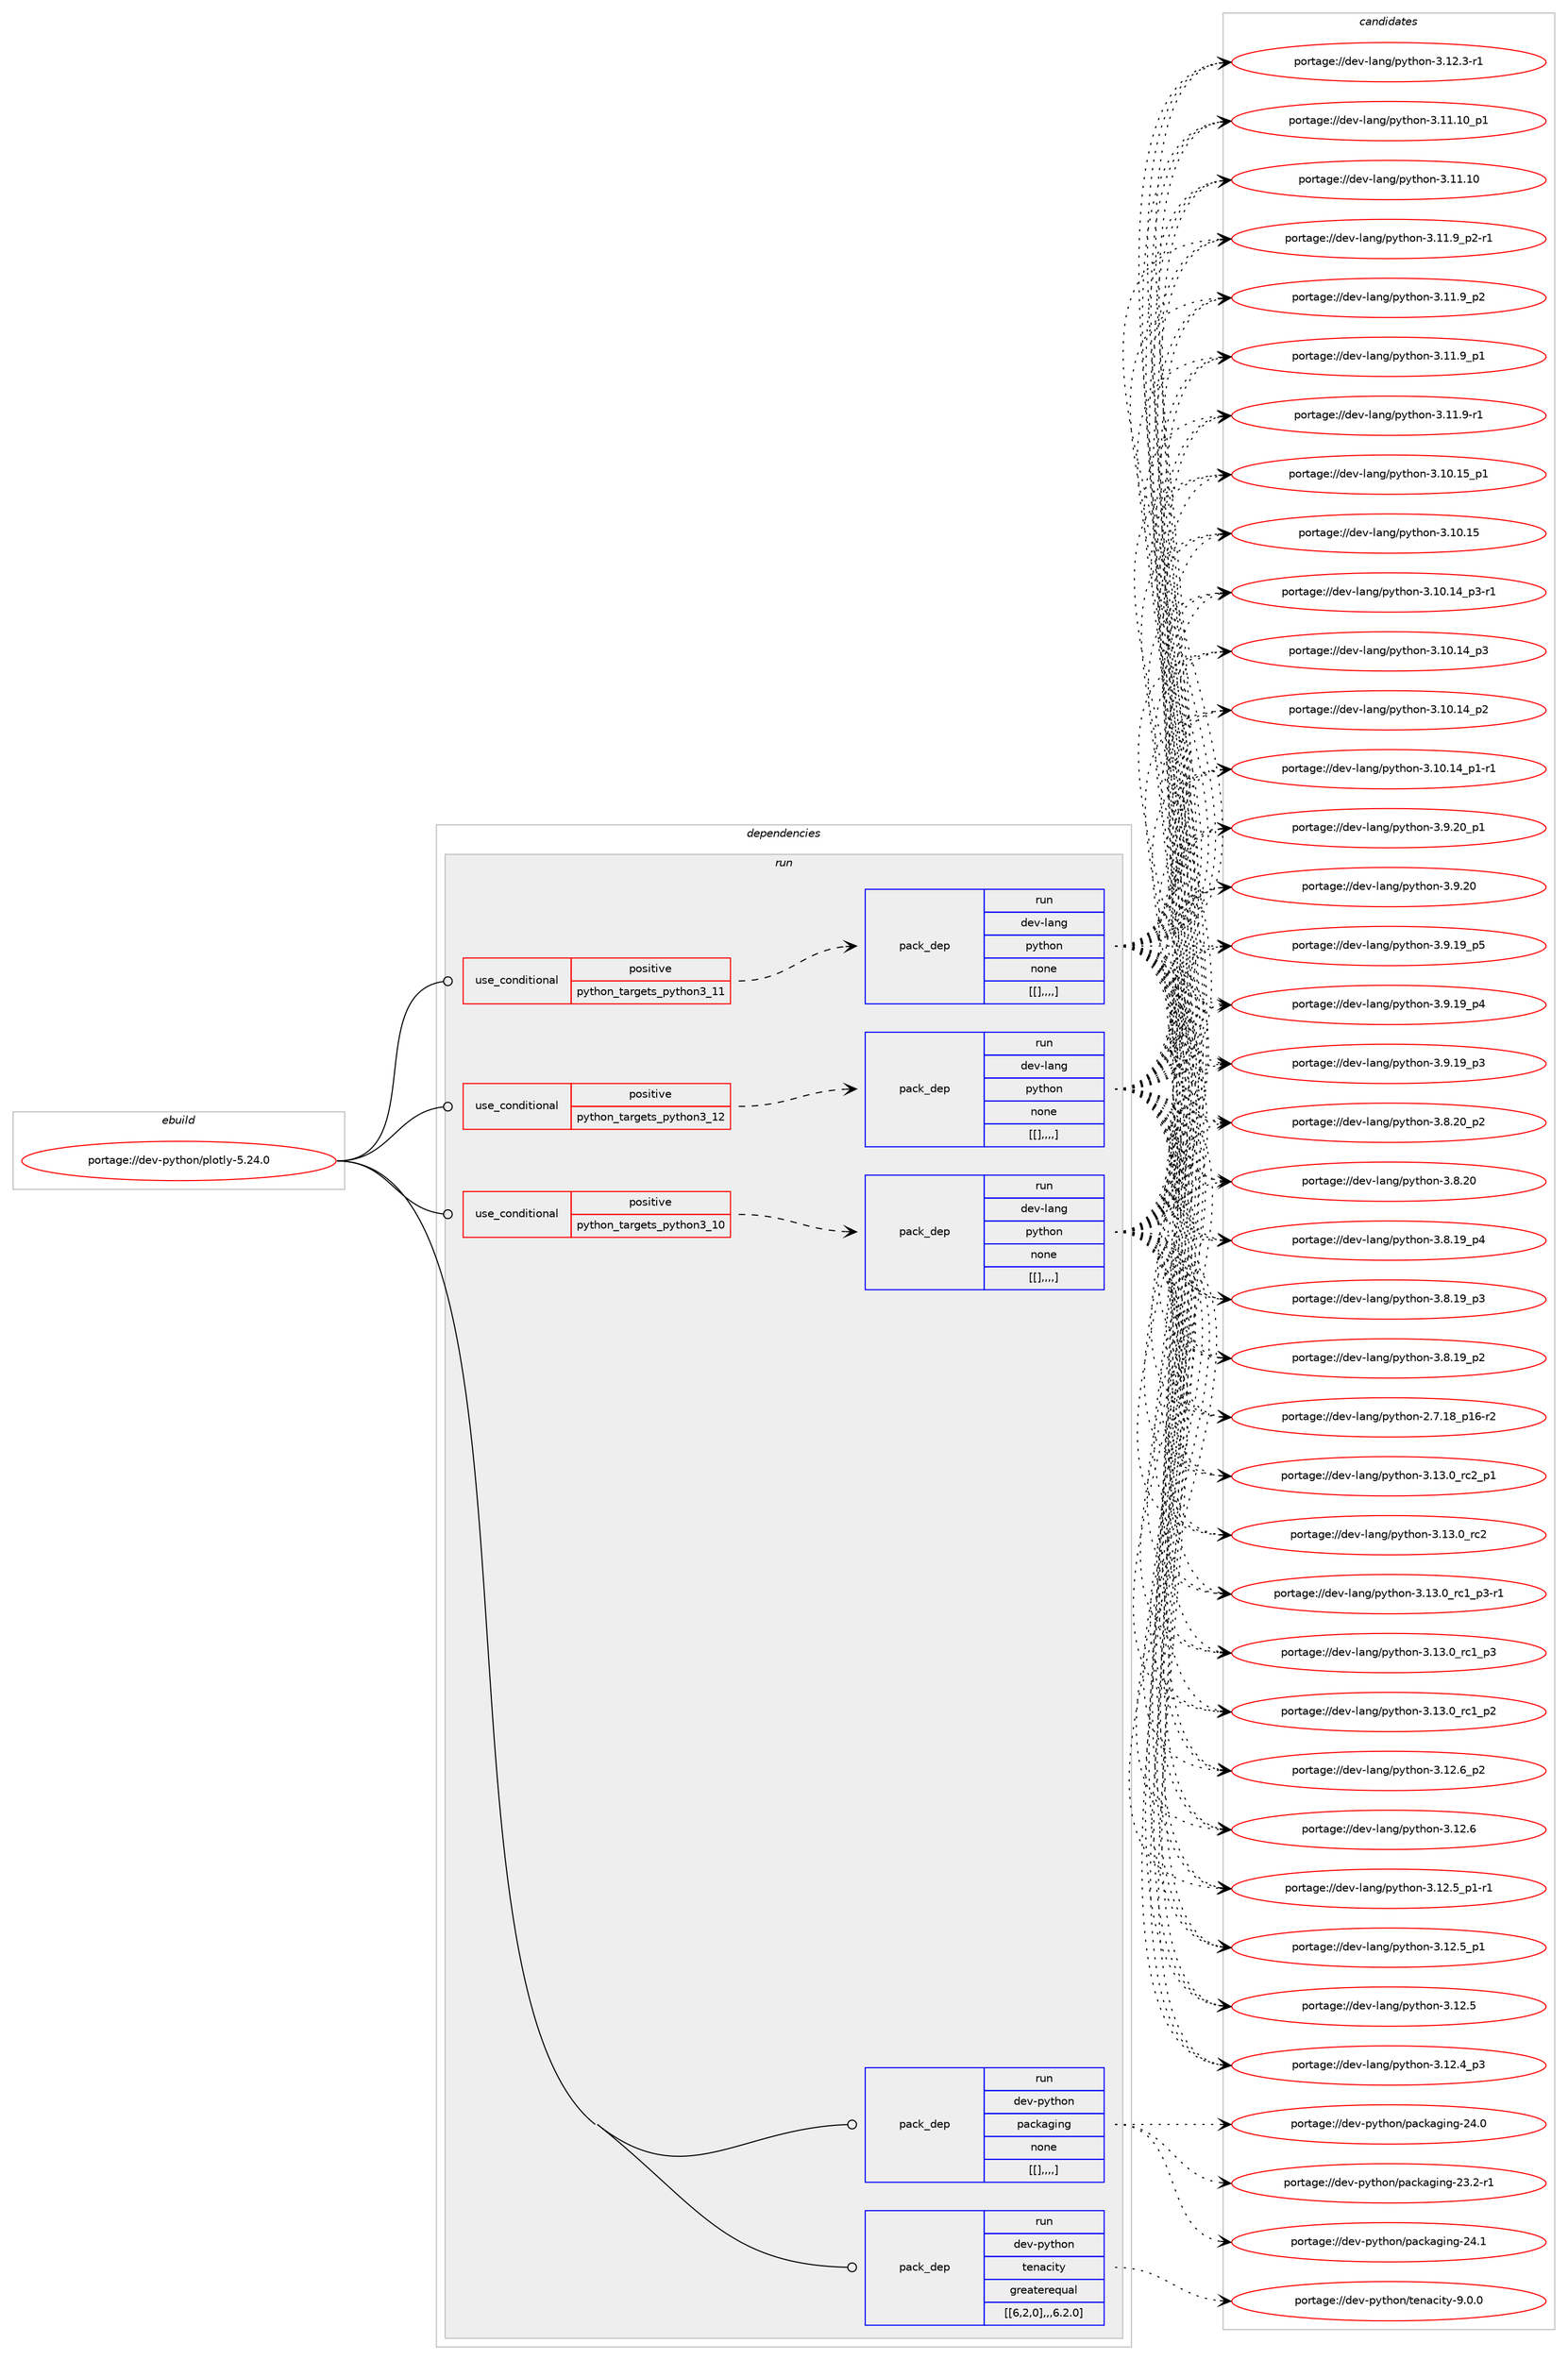 digraph prolog {

# *************
# Graph options
# *************

newrank=true;
concentrate=true;
compound=true;
graph [rankdir=LR,fontname=Helvetica,fontsize=10,ranksep=1.5];#, ranksep=2.5, nodesep=0.2];
edge  [arrowhead=vee];
node  [fontname=Helvetica,fontsize=10];

# **********
# The ebuild
# **********

subgraph cluster_leftcol {
color=gray;
label=<<i>ebuild</i>>;
id [label="portage://dev-python/plotly-5.24.0", color=red, width=4, href="../dev-python/plotly-5.24.0.svg"];
}

# ****************
# The dependencies
# ****************

subgraph cluster_midcol {
color=gray;
label=<<i>dependencies</i>>;
subgraph cluster_compile {
fillcolor="#eeeeee";
style=filled;
label=<<i>compile</i>>;
}
subgraph cluster_compileandrun {
fillcolor="#eeeeee";
style=filled;
label=<<i>compile and run</i>>;
}
subgraph cluster_run {
fillcolor="#eeeeee";
style=filled;
label=<<i>run</i>>;
subgraph cond37502 {
dependency157073 [label=<<TABLE BORDER="0" CELLBORDER="1" CELLSPACING="0" CELLPADDING="4"><TR><TD ROWSPAN="3" CELLPADDING="10">use_conditional</TD></TR><TR><TD>positive</TD></TR><TR><TD>python_targets_python3_10</TD></TR></TABLE>>, shape=none, color=red];
subgraph pack118354 {
dependency157074 [label=<<TABLE BORDER="0" CELLBORDER="1" CELLSPACING="0" CELLPADDING="4" WIDTH="220"><TR><TD ROWSPAN="6" CELLPADDING="30">pack_dep</TD></TR><TR><TD WIDTH="110">run</TD></TR><TR><TD>dev-lang</TD></TR><TR><TD>python</TD></TR><TR><TD>none</TD></TR><TR><TD>[[],,,,]</TD></TR></TABLE>>, shape=none, color=blue];
}
dependency157073:e -> dependency157074:w [weight=20,style="dashed",arrowhead="vee"];
}
id:e -> dependency157073:w [weight=20,style="solid",arrowhead="odot"];
subgraph cond37503 {
dependency157075 [label=<<TABLE BORDER="0" CELLBORDER="1" CELLSPACING="0" CELLPADDING="4"><TR><TD ROWSPAN="3" CELLPADDING="10">use_conditional</TD></TR><TR><TD>positive</TD></TR><TR><TD>python_targets_python3_11</TD></TR></TABLE>>, shape=none, color=red];
subgraph pack118355 {
dependency157076 [label=<<TABLE BORDER="0" CELLBORDER="1" CELLSPACING="0" CELLPADDING="4" WIDTH="220"><TR><TD ROWSPAN="6" CELLPADDING="30">pack_dep</TD></TR><TR><TD WIDTH="110">run</TD></TR><TR><TD>dev-lang</TD></TR><TR><TD>python</TD></TR><TR><TD>none</TD></TR><TR><TD>[[],,,,]</TD></TR></TABLE>>, shape=none, color=blue];
}
dependency157075:e -> dependency157076:w [weight=20,style="dashed",arrowhead="vee"];
}
id:e -> dependency157075:w [weight=20,style="solid",arrowhead="odot"];
subgraph cond37504 {
dependency157077 [label=<<TABLE BORDER="0" CELLBORDER="1" CELLSPACING="0" CELLPADDING="4"><TR><TD ROWSPAN="3" CELLPADDING="10">use_conditional</TD></TR><TR><TD>positive</TD></TR><TR><TD>python_targets_python3_12</TD></TR></TABLE>>, shape=none, color=red];
subgraph pack118356 {
dependency157078 [label=<<TABLE BORDER="0" CELLBORDER="1" CELLSPACING="0" CELLPADDING="4" WIDTH="220"><TR><TD ROWSPAN="6" CELLPADDING="30">pack_dep</TD></TR><TR><TD WIDTH="110">run</TD></TR><TR><TD>dev-lang</TD></TR><TR><TD>python</TD></TR><TR><TD>none</TD></TR><TR><TD>[[],,,,]</TD></TR></TABLE>>, shape=none, color=blue];
}
dependency157077:e -> dependency157078:w [weight=20,style="dashed",arrowhead="vee"];
}
id:e -> dependency157077:w [weight=20,style="solid",arrowhead="odot"];
subgraph pack118357 {
dependency157079 [label=<<TABLE BORDER="0" CELLBORDER="1" CELLSPACING="0" CELLPADDING="4" WIDTH="220"><TR><TD ROWSPAN="6" CELLPADDING="30">pack_dep</TD></TR><TR><TD WIDTH="110">run</TD></TR><TR><TD>dev-python</TD></TR><TR><TD>packaging</TD></TR><TR><TD>none</TD></TR><TR><TD>[[],,,,]</TD></TR></TABLE>>, shape=none, color=blue];
}
id:e -> dependency157079:w [weight=20,style="solid",arrowhead="odot"];
subgraph pack118358 {
dependency157080 [label=<<TABLE BORDER="0" CELLBORDER="1" CELLSPACING="0" CELLPADDING="4" WIDTH="220"><TR><TD ROWSPAN="6" CELLPADDING="30">pack_dep</TD></TR><TR><TD WIDTH="110">run</TD></TR><TR><TD>dev-python</TD></TR><TR><TD>tenacity</TD></TR><TR><TD>greaterequal</TD></TR><TR><TD>[[6,2,0],,,6.2.0]</TD></TR></TABLE>>, shape=none, color=blue];
}
id:e -> dependency157080:w [weight=20,style="solid",arrowhead="odot"];
}
}

# **************
# The candidates
# **************

subgraph cluster_choices {
rank=same;
color=gray;
label=<<i>candidates</i>>;

subgraph choice118354 {
color=black;
nodesep=1;
choice100101118451089711010347112121116104111110455146495146489511499509511249 [label="portage://dev-lang/python-3.13.0_rc2_p1", color=red, width=4,href="../dev-lang/python-3.13.0_rc2_p1.svg"];
choice10010111845108971101034711212111610411111045514649514648951149950 [label="portage://dev-lang/python-3.13.0_rc2", color=red, width=4,href="../dev-lang/python-3.13.0_rc2.svg"];
choice1001011184510897110103471121211161041111104551464951464895114994995112514511449 [label="portage://dev-lang/python-3.13.0_rc1_p3-r1", color=red, width=4,href="../dev-lang/python-3.13.0_rc1_p3-r1.svg"];
choice100101118451089711010347112121116104111110455146495146489511499499511251 [label="portage://dev-lang/python-3.13.0_rc1_p3", color=red, width=4,href="../dev-lang/python-3.13.0_rc1_p3.svg"];
choice100101118451089711010347112121116104111110455146495146489511499499511250 [label="portage://dev-lang/python-3.13.0_rc1_p2", color=red, width=4,href="../dev-lang/python-3.13.0_rc1_p2.svg"];
choice100101118451089711010347112121116104111110455146495046549511250 [label="portage://dev-lang/python-3.12.6_p2", color=red, width=4,href="../dev-lang/python-3.12.6_p2.svg"];
choice10010111845108971101034711212111610411111045514649504654 [label="portage://dev-lang/python-3.12.6", color=red, width=4,href="../dev-lang/python-3.12.6.svg"];
choice1001011184510897110103471121211161041111104551464950465395112494511449 [label="portage://dev-lang/python-3.12.5_p1-r1", color=red, width=4,href="../dev-lang/python-3.12.5_p1-r1.svg"];
choice100101118451089711010347112121116104111110455146495046539511249 [label="portage://dev-lang/python-3.12.5_p1", color=red, width=4,href="../dev-lang/python-3.12.5_p1.svg"];
choice10010111845108971101034711212111610411111045514649504653 [label="portage://dev-lang/python-3.12.5", color=red, width=4,href="../dev-lang/python-3.12.5.svg"];
choice100101118451089711010347112121116104111110455146495046529511251 [label="portage://dev-lang/python-3.12.4_p3", color=red, width=4,href="../dev-lang/python-3.12.4_p3.svg"];
choice100101118451089711010347112121116104111110455146495046514511449 [label="portage://dev-lang/python-3.12.3-r1", color=red, width=4,href="../dev-lang/python-3.12.3-r1.svg"];
choice10010111845108971101034711212111610411111045514649494649489511249 [label="portage://dev-lang/python-3.11.10_p1", color=red, width=4,href="../dev-lang/python-3.11.10_p1.svg"];
choice1001011184510897110103471121211161041111104551464949464948 [label="portage://dev-lang/python-3.11.10", color=red, width=4,href="../dev-lang/python-3.11.10.svg"];
choice1001011184510897110103471121211161041111104551464949465795112504511449 [label="portage://dev-lang/python-3.11.9_p2-r1", color=red, width=4,href="../dev-lang/python-3.11.9_p2-r1.svg"];
choice100101118451089711010347112121116104111110455146494946579511250 [label="portage://dev-lang/python-3.11.9_p2", color=red, width=4,href="../dev-lang/python-3.11.9_p2.svg"];
choice100101118451089711010347112121116104111110455146494946579511249 [label="portage://dev-lang/python-3.11.9_p1", color=red, width=4,href="../dev-lang/python-3.11.9_p1.svg"];
choice100101118451089711010347112121116104111110455146494946574511449 [label="portage://dev-lang/python-3.11.9-r1", color=red, width=4,href="../dev-lang/python-3.11.9-r1.svg"];
choice10010111845108971101034711212111610411111045514649484649539511249 [label="portage://dev-lang/python-3.10.15_p1", color=red, width=4,href="../dev-lang/python-3.10.15_p1.svg"];
choice1001011184510897110103471121211161041111104551464948464953 [label="portage://dev-lang/python-3.10.15", color=red, width=4,href="../dev-lang/python-3.10.15.svg"];
choice100101118451089711010347112121116104111110455146494846495295112514511449 [label="portage://dev-lang/python-3.10.14_p3-r1", color=red, width=4,href="../dev-lang/python-3.10.14_p3-r1.svg"];
choice10010111845108971101034711212111610411111045514649484649529511251 [label="portage://dev-lang/python-3.10.14_p3", color=red, width=4,href="../dev-lang/python-3.10.14_p3.svg"];
choice10010111845108971101034711212111610411111045514649484649529511250 [label="portage://dev-lang/python-3.10.14_p2", color=red, width=4,href="../dev-lang/python-3.10.14_p2.svg"];
choice100101118451089711010347112121116104111110455146494846495295112494511449 [label="portage://dev-lang/python-3.10.14_p1-r1", color=red, width=4,href="../dev-lang/python-3.10.14_p1-r1.svg"];
choice100101118451089711010347112121116104111110455146574650489511249 [label="portage://dev-lang/python-3.9.20_p1", color=red, width=4,href="../dev-lang/python-3.9.20_p1.svg"];
choice10010111845108971101034711212111610411111045514657465048 [label="portage://dev-lang/python-3.9.20", color=red, width=4,href="../dev-lang/python-3.9.20.svg"];
choice100101118451089711010347112121116104111110455146574649579511253 [label="portage://dev-lang/python-3.9.19_p5", color=red, width=4,href="../dev-lang/python-3.9.19_p5.svg"];
choice100101118451089711010347112121116104111110455146574649579511252 [label="portage://dev-lang/python-3.9.19_p4", color=red, width=4,href="../dev-lang/python-3.9.19_p4.svg"];
choice100101118451089711010347112121116104111110455146574649579511251 [label="portage://dev-lang/python-3.9.19_p3", color=red, width=4,href="../dev-lang/python-3.9.19_p3.svg"];
choice100101118451089711010347112121116104111110455146564650489511250 [label="portage://dev-lang/python-3.8.20_p2", color=red, width=4,href="../dev-lang/python-3.8.20_p2.svg"];
choice10010111845108971101034711212111610411111045514656465048 [label="portage://dev-lang/python-3.8.20", color=red, width=4,href="../dev-lang/python-3.8.20.svg"];
choice100101118451089711010347112121116104111110455146564649579511252 [label="portage://dev-lang/python-3.8.19_p4", color=red, width=4,href="../dev-lang/python-3.8.19_p4.svg"];
choice100101118451089711010347112121116104111110455146564649579511251 [label="portage://dev-lang/python-3.8.19_p3", color=red, width=4,href="../dev-lang/python-3.8.19_p3.svg"];
choice100101118451089711010347112121116104111110455146564649579511250 [label="portage://dev-lang/python-3.8.19_p2", color=red, width=4,href="../dev-lang/python-3.8.19_p2.svg"];
choice100101118451089711010347112121116104111110455046554649569511249544511450 [label="portage://dev-lang/python-2.7.18_p16-r2", color=red, width=4,href="../dev-lang/python-2.7.18_p16-r2.svg"];
dependency157074:e -> choice100101118451089711010347112121116104111110455146495146489511499509511249:w [style=dotted,weight="100"];
dependency157074:e -> choice10010111845108971101034711212111610411111045514649514648951149950:w [style=dotted,weight="100"];
dependency157074:e -> choice1001011184510897110103471121211161041111104551464951464895114994995112514511449:w [style=dotted,weight="100"];
dependency157074:e -> choice100101118451089711010347112121116104111110455146495146489511499499511251:w [style=dotted,weight="100"];
dependency157074:e -> choice100101118451089711010347112121116104111110455146495146489511499499511250:w [style=dotted,weight="100"];
dependency157074:e -> choice100101118451089711010347112121116104111110455146495046549511250:w [style=dotted,weight="100"];
dependency157074:e -> choice10010111845108971101034711212111610411111045514649504654:w [style=dotted,weight="100"];
dependency157074:e -> choice1001011184510897110103471121211161041111104551464950465395112494511449:w [style=dotted,weight="100"];
dependency157074:e -> choice100101118451089711010347112121116104111110455146495046539511249:w [style=dotted,weight="100"];
dependency157074:e -> choice10010111845108971101034711212111610411111045514649504653:w [style=dotted,weight="100"];
dependency157074:e -> choice100101118451089711010347112121116104111110455146495046529511251:w [style=dotted,weight="100"];
dependency157074:e -> choice100101118451089711010347112121116104111110455146495046514511449:w [style=dotted,weight="100"];
dependency157074:e -> choice10010111845108971101034711212111610411111045514649494649489511249:w [style=dotted,weight="100"];
dependency157074:e -> choice1001011184510897110103471121211161041111104551464949464948:w [style=dotted,weight="100"];
dependency157074:e -> choice1001011184510897110103471121211161041111104551464949465795112504511449:w [style=dotted,weight="100"];
dependency157074:e -> choice100101118451089711010347112121116104111110455146494946579511250:w [style=dotted,weight="100"];
dependency157074:e -> choice100101118451089711010347112121116104111110455146494946579511249:w [style=dotted,weight="100"];
dependency157074:e -> choice100101118451089711010347112121116104111110455146494946574511449:w [style=dotted,weight="100"];
dependency157074:e -> choice10010111845108971101034711212111610411111045514649484649539511249:w [style=dotted,weight="100"];
dependency157074:e -> choice1001011184510897110103471121211161041111104551464948464953:w [style=dotted,weight="100"];
dependency157074:e -> choice100101118451089711010347112121116104111110455146494846495295112514511449:w [style=dotted,weight="100"];
dependency157074:e -> choice10010111845108971101034711212111610411111045514649484649529511251:w [style=dotted,weight="100"];
dependency157074:e -> choice10010111845108971101034711212111610411111045514649484649529511250:w [style=dotted,weight="100"];
dependency157074:e -> choice100101118451089711010347112121116104111110455146494846495295112494511449:w [style=dotted,weight="100"];
dependency157074:e -> choice100101118451089711010347112121116104111110455146574650489511249:w [style=dotted,weight="100"];
dependency157074:e -> choice10010111845108971101034711212111610411111045514657465048:w [style=dotted,weight="100"];
dependency157074:e -> choice100101118451089711010347112121116104111110455146574649579511253:w [style=dotted,weight="100"];
dependency157074:e -> choice100101118451089711010347112121116104111110455146574649579511252:w [style=dotted,weight="100"];
dependency157074:e -> choice100101118451089711010347112121116104111110455146574649579511251:w [style=dotted,weight="100"];
dependency157074:e -> choice100101118451089711010347112121116104111110455146564650489511250:w [style=dotted,weight="100"];
dependency157074:e -> choice10010111845108971101034711212111610411111045514656465048:w [style=dotted,weight="100"];
dependency157074:e -> choice100101118451089711010347112121116104111110455146564649579511252:w [style=dotted,weight="100"];
dependency157074:e -> choice100101118451089711010347112121116104111110455146564649579511251:w [style=dotted,weight="100"];
dependency157074:e -> choice100101118451089711010347112121116104111110455146564649579511250:w [style=dotted,weight="100"];
dependency157074:e -> choice100101118451089711010347112121116104111110455046554649569511249544511450:w [style=dotted,weight="100"];
}
subgraph choice118355 {
color=black;
nodesep=1;
choice100101118451089711010347112121116104111110455146495146489511499509511249 [label="portage://dev-lang/python-3.13.0_rc2_p1", color=red, width=4,href="../dev-lang/python-3.13.0_rc2_p1.svg"];
choice10010111845108971101034711212111610411111045514649514648951149950 [label="portage://dev-lang/python-3.13.0_rc2", color=red, width=4,href="../dev-lang/python-3.13.0_rc2.svg"];
choice1001011184510897110103471121211161041111104551464951464895114994995112514511449 [label="portage://dev-lang/python-3.13.0_rc1_p3-r1", color=red, width=4,href="../dev-lang/python-3.13.0_rc1_p3-r1.svg"];
choice100101118451089711010347112121116104111110455146495146489511499499511251 [label="portage://dev-lang/python-3.13.0_rc1_p3", color=red, width=4,href="../dev-lang/python-3.13.0_rc1_p3.svg"];
choice100101118451089711010347112121116104111110455146495146489511499499511250 [label="portage://dev-lang/python-3.13.0_rc1_p2", color=red, width=4,href="../dev-lang/python-3.13.0_rc1_p2.svg"];
choice100101118451089711010347112121116104111110455146495046549511250 [label="portage://dev-lang/python-3.12.6_p2", color=red, width=4,href="../dev-lang/python-3.12.6_p2.svg"];
choice10010111845108971101034711212111610411111045514649504654 [label="portage://dev-lang/python-3.12.6", color=red, width=4,href="../dev-lang/python-3.12.6.svg"];
choice1001011184510897110103471121211161041111104551464950465395112494511449 [label="portage://dev-lang/python-3.12.5_p1-r1", color=red, width=4,href="../dev-lang/python-3.12.5_p1-r1.svg"];
choice100101118451089711010347112121116104111110455146495046539511249 [label="portage://dev-lang/python-3.12.5_p1", color=red, width=4,href="../dev-lang/python-3.12.5_p1.svg"];
choice10010111845108971101034711212111610411111045514649504653 [label="portage://dev-lang/python-3.12.5", color=red, width=4,href="../dev-lang/python-3.12.5.svg"];
choice100101118451089711010347112121116104111110455146495046529511251 [label="portage://dev-lang/python-3.12.4_p3", color=red, width=4,href="../dev-lang/python-3.12.4_p3.svg"];
choice100101118451089711010347112121116104111110455146495046514511449 [label="portage://dev-lang/python-3.12.3-r1", color=red, width=4,href="../dev-lang/python-3.12.3-r1.svg"];
choice10010111845108971101034711212111610411111045514649494649489511249 [label="portage://dev-lang/python-3.11.10_p1", color=red, width=4,href="../dev-lang/python-3.11.10_p1.svg"];
choice1001011184510897110103471121211161041111104551464949464948 [label="portage://dev-lang/python-3.11.10", color=red, width=4,href="../dev-lang/python-3.11.10.svg"];
choice1001011184510897110103471121211161041111104551464949465795112504511449 [label="portage://dev-lang/python-3.11.9_p2-r1", color=red, width=4,href="../dev-lang/python-3.11.9_p2-r1.svg"];
choice100101118451089711010347112121116104111110455146494946579511250 [label="portage://dev-lang/python-3.11.9_p2", color=red, width=4,href="../dev-lang/python-3.11.9_p2.svg"];
choice100101118451089711010347112121116104111110455146494946579511249 [label="portage://dev-lang/python-3.11.9_p1", color=red, width=4,href="../dev-lang/python-3.11.9_p1.svg"];
choice100101118451089711010347112121116104111110455146494946574511449 [label="portage://dev-lang/python-3.11.9-r1", color=red, width=4,href="../dev-lang/python-3.11.9-r1.svg"];
choice10010111845108971101034711212111610411111045514649484649539511249 [label="portage://dev-lang/python-3.10.15_p1", color=red, width=4,href="../dev-lang/python-3.10.15_p1.svg"];
choice1001011184510897110103471121211161041111104551464948464953 [label="portage://dev-lang/python-3.10.15", color=red, width=4,href="../dev-lang/python-3.10.15.svg"];
choice100101118451089711010347112121116104111110455146494846495295112514511449 [label="portage://dev-lang/python-3.10.14_p3-r1", color=red, width=4,href="../dev-lang/python-3.10.14_p3-r1.svg"];
choice10010111845108971101034711212111610411111045514649484649529511251 [label="portage://dev-lang/python-3.10.14_p3", color=red, width=4,href="../dev-lang/python-3.10.14_p3.svg"];
choice10010111845108971101034711212111610411111045514649484649529511250 [label="portage://dev-lang/python-3.10.14_p2", color=red, width=4,href="../dev-lang/python-3.10.14_p2.svg"];
choice100101118451089711010347112121116104111110455146494846495295112494511449 [label="portage://dev-lang/python-3.10.14_p1-r1", color=red, width=4,href="../dev-lang/python-3.10.14_p1-r1.svg"];
choice100101118451089711010347112121116104111110455146574650489511249 [label="portage://dev-lang/python-3.9.20_p1", color=red, width=4,href="../dev-lang/python-3.9.20_p1.svg"];
choice10010111845108971101034711212111610411111045514657465048 [label="portage://dev-lang/python-3.9.20", color=red, width=4,href="../dev-lang/python-3.9.20.svg"];
choice100101118451089711010347112121116104111110455146574649579511253 [label="portage://dev-lang/python-3.9.19_p5", color=red, width=4,href="../dev-lang/python-3.9.19_p5.svg"];
choice100101118451089711010347112121116104111110455146574649579511252 [label="portage://dev-lang/python-3.9.19_p4", color=red, width=4,href="../dev-lang/python-3.9.19_p4.svg"];
choice100101118451089711010347112121116104111110455146574649579511251 [label="portage://dev-lang/python-3.9.19_p3", color=red, width=4,href="../dev-lang/python-3.9.19_p3.svg"];
choice100101118451089711010347112121116104111110455146564650489511250 [label="portage://dev-lang/python-3.8.20_p2", color=red, width=4,href="../dev-lang/python-3.8.20_p2.svg"];
choice10010111845108971101034711212111610411111045514656465048 [label="portage://dev-lang/python-3.8.20", color=red, width=4,href="../dev-lang/python-3.8.20.svg"];
choice100101118451089711010347112121116104111110455146564649579511252 [label="portage://dev-lang/python-3.8.19_p4", color=red, width=4,href="../dev-lang/python-3.8.19_p4.svg"];
choice100101118451089711010347112121116104111110455146564649579511251 [label="portage://dev-lang/python-3.8.19_p3", color=red, width=4,href="../dev-lang/python-3.8.19_p3.svg"];
choice100101118451089711010347112121116104111110455146564649579511250 [label="portage://dev-lang/python-3.8.19_p2", color=red, width=4,href="../dev-lang/python-3.8.19_p2.svg"];
choice100101118451089711010347112121116104111110455046554649569511249544511450 [label="portage://dev-lang/python-2.7.18_p16-r2", color=red, width=4,href="../dev-lang/python-2.7.18_p16-r2.svg"];
dependency157076:e -> choice100101118451089711010347112121116104111110455146495146489511499509511249:w [style=dotted,weight="100"];
dependency157076:e -> choice10010111845108971101034711212111610411111045514649514648951149950:w [style=dotted,weight="100"];
dependency157076:e -> choice1001011184510897110103471121211161041111104551464951464895114994995112514511449:w [style=dotted,weight="100"];
dependency157076:e -> choice100101118451089711010347112121116104111110455146495146489511499499511251:w [style=dotted,weight="100"];
dependency157076:e -> choice100101118451089711010347112121116104111110455146495146489511499499511250:w [style=dotted,weight="100"];
dependency157076:e -> choice100101118451089711010347112121116104111110455146495046549511250:w [style=dotted,weight="100"];
dependency157076:e -> choice10010111845108971101034711212111610411111045514649504654:w [style=dotted,weight="100"];
dependency157076:e -> choice1001011184510897110103471121211161041111104551464950465395112494511449:w [style=dotted,weight="100"];
dependency157076:e -> choice100101118451089711010347112121116104111110455146495046539511249:w [style=dotted,weight="100"];
dependency157076:e -> choice10010111845108971101034711212111610411111045514649504653:w [style=dotted,weight="100"];
dependency157076:e -> choice100101118451089711010347112121116104111110455146495046529511251:w [style=dotted,weight="100"];
dependency157076:e -> choice100101118451089711010347112121116104111110455146495046514511449:w [style=dotted,weight="100"];
dependency157076:e -> choice10010111845108971101034711212111610411111045514649494649489511249:w [style=dotted,weight="100"];
dependency157076:e -> choice1001011184510897110103471121211161041111104551464949464948:w [style=dotted,weight="100"];
dependency157076:e -> choice1001011184510897110103471121211161041111104551464949465795112504511449:w [style=dotted,weight="100"];
dependency157076:e -> choice100101118451089711010347112121116104111110455146494946579511250:w [style=dotted,weight="100"];
dependency157076:e -> choice100101118451089711010347112121116104111110455146494946579511249:w [style=dotted,weight="100"];
dependency157076:e -> choice100101118451089711010347112121116104111110455146494946574511449:w [style=dotted,weight="100"];
dependency157076:e -> choice10010111845108971101034711212111610411111045514649484649539511249:w [style=dotted,weight="100"];
dependency157076:e -> choice1001011184510897110103471121211161041111104551464948464953:w [style=dotted,weight="100"];
dependency157076:e -> choice100101118451089711010347112121116104111110455146494846495295112514511449:w [style=dotted,weight="100"];
dependency157076:e -> choice10010111845108971101034711212111610411111045514649484649529511251:w [style=dotted,weight="100"];
dependency157076:e -> choice10010111845108971101034711212111610411111045514649484649529511250:w [style=dotted,weight="100"];
dependency157076:e -> choice100101118451089711010347112121116104111110455146494846495295112494511449:w [style=dotted,weight="100"];
dependency157076:e -> choice100101118451089711010347112121116104111110455146574650489511249:w [style=dotted,weight="100"];
dependency157076:e -> choice10010111845108971101034711212111610411111045514657465048:w [style=dotted,weight="100"];
dependency157076:e -> choice100101118451089711010347112121116104111110455146574649579511253:w [style=dotted,weight="100"];
dependency157076:e -> choice100101118451089711010347112121116104111110455146574649579511252:w [style=dotted,weight="100"];
dependency157076:e -> choice100101118451089711010347112121116104111110455146574649579511251:w [style=dotted,weight="100"];
dependency157076:e -> choice100101118451089711010347112121116104111110455146564650489511250:w [style=dotted,weight="100"];
dependency157076:e -> choice10010111845108971101034711212111610411111045514656465048:w [style=dotted,weight="100"];
dependency157076:e -> choice100101118451089711010347112121116104111110455146564649579511252:w [style=dotted,weight="100"];
dependency157076:e -> choice100101118451089711010347112121116104111110455146564649579511251:w [style=dotted,weight="100"];
dependency157076:e -> choice100101118451089711010347112121116104111110455146564649579511250:w [style=dotted,weight="100"];
dependency157076:e -> choice100101118451089711010347112121116104111110455046554649569511249544511450:w [style=dotted,weight="100"];
}
subgraph choice118356 {
color=black;
nodesep=1;
choice100101118451089711010347112121116104111110455146495146489511499509511249 [label="portage://dev-lang/python-3.13.0_rc2_p1", color=red, width=4,href="../dev-lang/python-3.13.0_rc2_p1.svg"];
choice10010111845108971101034711212111610411111045514649514648951149950 [label="portage://dev-lang/python-3.13.0_rc2", color=red, width=4,href="../dev-lang/python-3.13.0_rc2.svg"];
choice1001011184510897110103471121211161041111104551464951464895114994995112514511449 [label="portage://dev-lang/python-3.13.0_rc1_p3-r1", color=red, width=4,href="../dev-lang/python-3.13.0_rc1_p3-r1.svg"];
choice100101118451089711010347112121116104111110455146495146489511499499511251 [label="portage://dev-lang/python-3.13.0_rc1_p3", color=red, width=4,href="../dev-lang/python-3.13.0_rc1_p3.svg"];
choice100101118451089711010347112121116104111110455146495146489511499499511250 [label="portage://dev-lang/python-3.13.0_rc1_p2", color=red, width=4,href="../dev-lang/python-3.13.0_rc1_p2.svg"];
choice100101118451089711010347112121116104111110455146495046549511250 [label="portage://dev-lang/python-3.12.6_p2", color=red, width=4,href="../dev-lang/python-3.12.6_p2.svg"];
choice10010111845108971101034711212111610411111045514649504654 [label="portage://dev-lang/python-3.12.6", color=red, width=4,href="../dev-lang/python-3.12.6.svg"];
choice1001011184510897110103471121211161041111104551464950465395112494511449 [label="portage://dev-lang/python-3.12.5_p1-r1", color=red, width=4,href="../dev-lang/python-3.12.5_p1-r1.svg"];
choice100101118451089711010347112121116104111110455146495046539511249 [label="portage://dev-lang/python-3.12.5_p1", color=red, width=4,href="../dev-lang/python-3.12.5_p1.svg"];
choice10010111845108971101034711212111610411111045514649504653 [label="portage://dev-lang/python-3.12.5", color=red, width=4,href="../dev-lang/python-3.12.5.svg"];
choice100101118451089711010347112121116104111110455146495046529511251 [label="portage://dev-lang/python-3.12.4_p3", color=red, width=4,href="../dev-lang/python-3.12.4_p3.svg"];
choice100101118451089711010347112121116104111110455146495046514511449 [label="portage://dev-lang/python-3.12.3-r1", color=red, width=4,href="../dev-lang/python-3.12.3-r1.svg"];
choice10010111845108971101034711212111610411111045514649494649489511249 [label="portage://dev-lang/python-3.11.10_p1", color=red, width=4,href="../dev-lang/python-3.11.10_p1.svg"];
choice1001011184510897110103471121211161041111104551464949464948 [label="portage://dev-lang/python-3.11.10", color=red, width=4,href="../dev-lang/python-3.11.10.svg"];
choice1001011184510897110103471121211161041111104551464949465795112504511449 [label="portage://dev-lang/python-3.11.9_p2-r1", color=red, width=4,href="../dev-lang/python-3.11.9_p2-r1.svg"];
choice100101118451089711010347112121116104111110455146494946579511250 [label="portage://dev-lang/python-3.11.9_p2", color=red, width=4,href="../dev-lang/python-3.11.9_p2.svg"];
choice100101118451089711010347112121116104111110455146494946579511249 [label="portage://dev-lang/python-3.11.9_p1", color=red, width=4,href="../dev-lang/python-3.11.9_p1.svg"];
choice100101118451089711010347112121116104111110455146494946574511449 [label="portage://dev-lang/python-3.11.9-r1", color=red, width=4,href="../dev-lang/python-3.11.9-r1.svg"];
choice10010111845108971101034711212111610411111045514649484649539511249 [label="portage://dev-lang/python-3.10.15_p1", color=red, width=4,href="../dev-lang/python-3.10.15_p1.svg"];
choice1001011184510897110103471121211161041111104551464948464953 [label="portage://dev-lang/python-3.10.15", color=red, width=4,href="../dev-lang/python-3.10.15.svg"];
choice100101118451089711010347112121116104111110455146494846495295112514511449 [label="portage://dev-lang/python-3.10.14_p3-r1", color=red, width=4,href="../dev-lang/python-3.10.14_p3-r1.svg"];
choice10010111845108971101034711212111610411111045514649484649529511251 [label="portage://dev-lang/python-3.10.14_p3", color=red, width=4,href="../dev-lang/python-3.10.14_p3.svg"];
choice10010111845108971101034711212111610411111045514649484649529511250 [label="portage://dev-lang/python-3.10.14_p2", color=red, width=4,href="../dev-lang/python-3.10.14_p2.svg"];
choice100101118451089711010347112121116104111110455146494846495295112494511449 [label="portage://dev-lang/python-3.10.14_p1-r1", color=red, width=4,href="../dev-lang/python-3.10.14_p1-r1.svg"];
choice100101118451089711010347112121116104111110455146574650489511249 [label="portage://dev-lang/python-3.9.20_p1", color=red, width=4,href="../dev-lang/python-3.9.20_p1.svg"];
choice10010111845108971101034711212111610411111045514657465048 [label="portage://dev-lang/python-3.9.20", color=red, width=4,href="../dev-lang/python-3.9.20.svg"];
choice100101118451089711010347112121116104111110455146574649579511253 [label="portage://dev-lang/python-3.9.19_p5", color=red, width=4,href="../dev-lang/python-3.9.19_p5.svg"];
choice100101118451089711010347112121116104111110455146574649579511252 [label="portage://dev-lang/python-3.9.19_p4", color=red, width=4,href="../dev-lang/python-3.9.19_p4.svg"];
choice100101118451089711010347112121116104111110455146574649579511251 [label="portage://dev-lang/python-3.9.19_p3", color=red, width=4,href="../dev-lang/python-3.9.19_p3.svg"];
choice100101118451089711010347112121116104111110455146564650489511250 [label="portage://dev-lang/python-3.8.20_p2", color=red, width=4,href="../dev-lang/python-3.8.20_p2.svg"];
choice10010111845108971101034711212111610411111045514656465048 [label="portage://dev-lang/python-3.8.20", color=red, width=4,href="../dev-lang/python-3.8.20.svg"];
choice100101118451089711010347112121116104111110455146564649579511252 [label="portage://dev-lang/python-3.8.19_p4", color=red, width=4,href="../dev-lang/python-3.8.19_p4.svg"];
choice100101118451089711010347112121116104111110455146564649579511251 [label="portage://dev-lang/python-3.8.19_p3", color=red, width=4,href="../dev-lang/python-3.8.19_p3.svg"];
choice100101118451089711010347112121116104111110455146564649579511250 [label="portage://dev-lang/python-3.8.19_p2", color=red, width=4,href="../dev-lang/python-3.8.19_p2.svg"];
choice100101118451089711010347112121116104111110455046554649569511249544511450 [label="portage://dev-lang/python-2.7.18_p16-r2", color=red, width=4,href="../dev-lang/python-2.7.18_p16-r2.svg"];
dependency157078:e -> choice100101118451089711010347112121116104111110455146495146489511499509511249:w [style=dotted,weight="100"];
dependency157078:e -> choice10010111845108971101034711212111610411111045514649514648951149950:w [style=dotted,weight="100"];
dependency157078:e -> choice1001011184510897110103471121211161041111104551464951464895114994995112514511449:w [style=dotted,weight="100"];
dependency157078:e -> choice100101118451089711010347112121116104111110455146495146489511499499511251:w [style=dotted,weight="100"];
dependency157078:e -> choice100101118451089711010347112121116104111110455146495146489511499499511250:w [style=dotted,weight="100"];
dependency157078:e -> choice100101118451089711010347112121116104111110455146495046549511250:w [style=dotted,weight="100"];
dependency157078:e -> choice10010111845108971101034711212111610411111045514649504654:w [style=dotted,weight="100"];
dependency157078:e -> choice1001011184510897110103471121211161041111104551464950465395112494511449:w [style=dotted,weight="100"];
dependency157078:e -> choice100101118451089711010347112121116104111110455146495046539511249:w [style=dotted,weight="100"];
dependency157078:e -> choice10010111845108971101034711212111610411111045514649504653:w [style=dotted,weight="100"];
dependency157078:e -> choice100101118451089711010347112121116104111110455146495046529511251:w [style=dotted,weight="100"];
dependency157078:e -> choice100101118451089711010347112121116104111110455146495046514511449:w [style=dotted,weight="100"];
dependency157078:e -> choice10010111845108971101034711212111610411111045514649494649489511249:w [style=dotted,weight="100"];
dependency157078:e -> choice1001011184510897110103471121211161041111104551464949464948:w [style=dotted,weight="100"];
dependency157078:e -> choice1001011184510897110103471121211161041111104551464949465795112504511449:w [style=dotted,weight="100"];
dependency157078:e -> choice100101118451089711010347112121116104111110455146494946579511250:w [style=dotted,weight="100"];
dependency157078:e -> choice100101118451089711010347112121116104111110455146494946579511249:w [style=dotted,weight="100"];
dependency157078:e -> choice100101118451089711010347112121116104111110455146494946574511449:w [style=dotted,weight="100"];
dependency157078:e -> choice10010111845108971101034711212111610411111045514649484649539511249:w [style=dotted,weight="100"];
dependency157078:e -> choice1001011184510897110103471121211161041111104551464948464953:w [style=dotted,weight="100"];
dependency157078:e -> choice100101118451089711010347112121116104111110455146494846495295112514511449:w [style=dotted,weight="100"];
dependency157078:e -> choice10010111845108971101034711212111610411111045514649484649529511251:w [style=dotted,weight="100"];
dependency157078:e -> choice10010111845108971101034711212111610411111045514649484649529511250:w [style=dotted,weight="100"];
dependency157078:e -> choice100101118451089711010347112121116104111110455146494846495295112494511449:w [style=dotted,weight="100"];
dependency157078:e -> choice100101118451089711010347112121116104111110455146574650489511249:w [style=dotted,weight="100"];
dependency157078:e -> choice10010111845108971101034711212111610411111045514657465048:w [style=dotted,weight="100"];
dependency157078:e -> choice100101118451089711010347112121116104111110455146574649579511253:w [style=dotted,weight="100"];
dependency157078:e -> choice100101118451089711010347112121116104111110455146574649579511252:w [style=dotted,weight="100"];
dependency157078:e -> choice100101118451089711010347112121116104111110455146574649579511251:w [style=dotted,weight="100"];
dependency157078:e -> choice100101118451089711010347112121116104111110455146564650489511250:w [style=dotted,weight="100"];
dependency157078:e -> choice10010111845108971101034711212111610411111045514656465048:w [style=dotted,weight="100"];
dependency157078:e -> choice100101118451089711010347112121116104111110455146564649579511252:w [style=dotted,weight="100"];
dependency157078:e -> choice100101118451089711010347112121116104111110455146564649579511251:w [style=dotted,weight="100"];
dependency157078:e -> choice100101118451089711010347112121116104111110455146564649579511250:w [style=dotted,weight="100"];
dependency157078:e -> choice100101118451089711010347112121116104111110455046554649569511249544511450:w [style=dotted,weight="100"];
}
subgraph choice118357 {
color=black;
nodesep=1;
choice10010111845112121116104111110471129799107971031051101034550524649 [label="portage://dev-python/packaging-24.1", color=red, width=4,href="../dev-python/packaging-24.1.svg"];
choice10010111845112121116104111110471129799107971031051101034550524648 [label="portage://dev-python/packaging-24.0", color=red, width=4,href="../dev-python/packaging-24.0.svg"];
choice100101118451121211161041111104711297991079710310511010345505146504511449 [label="portage://dev-python/packaging-23.2-r1", color=red, width=4,href="../dev-python/packaging-23.2-r1.svg"];
dependency157079:e -> choice10010111845112121116104111110471129799107971031051101034550524649:w [style=dotted,weight="100"];
dependency157079:e -> choice10010111845112121116104111110471129799107971031051101034550524648:w [style=dotted,weight="100"];
dependency157079:e -> choice100101118451121211161041111104711297991079710310511010345505146504511449:w [style=dotted,weight="100"];
}
subgraph choice118358 {
color=black;
nodesep=1;
choice10010111845112121116104111110471161011109799105116121455746484648 [label="portage://dev-python/tenacity-9.0.0", color=red, width=4,href="../dev-python/tenacity-9.0.0.svg"];
dependency157080:e -> choice10010111845112121116104111110471161011109799105116121455746484648:w [style=dotted,weight="100"];
}
}

}

